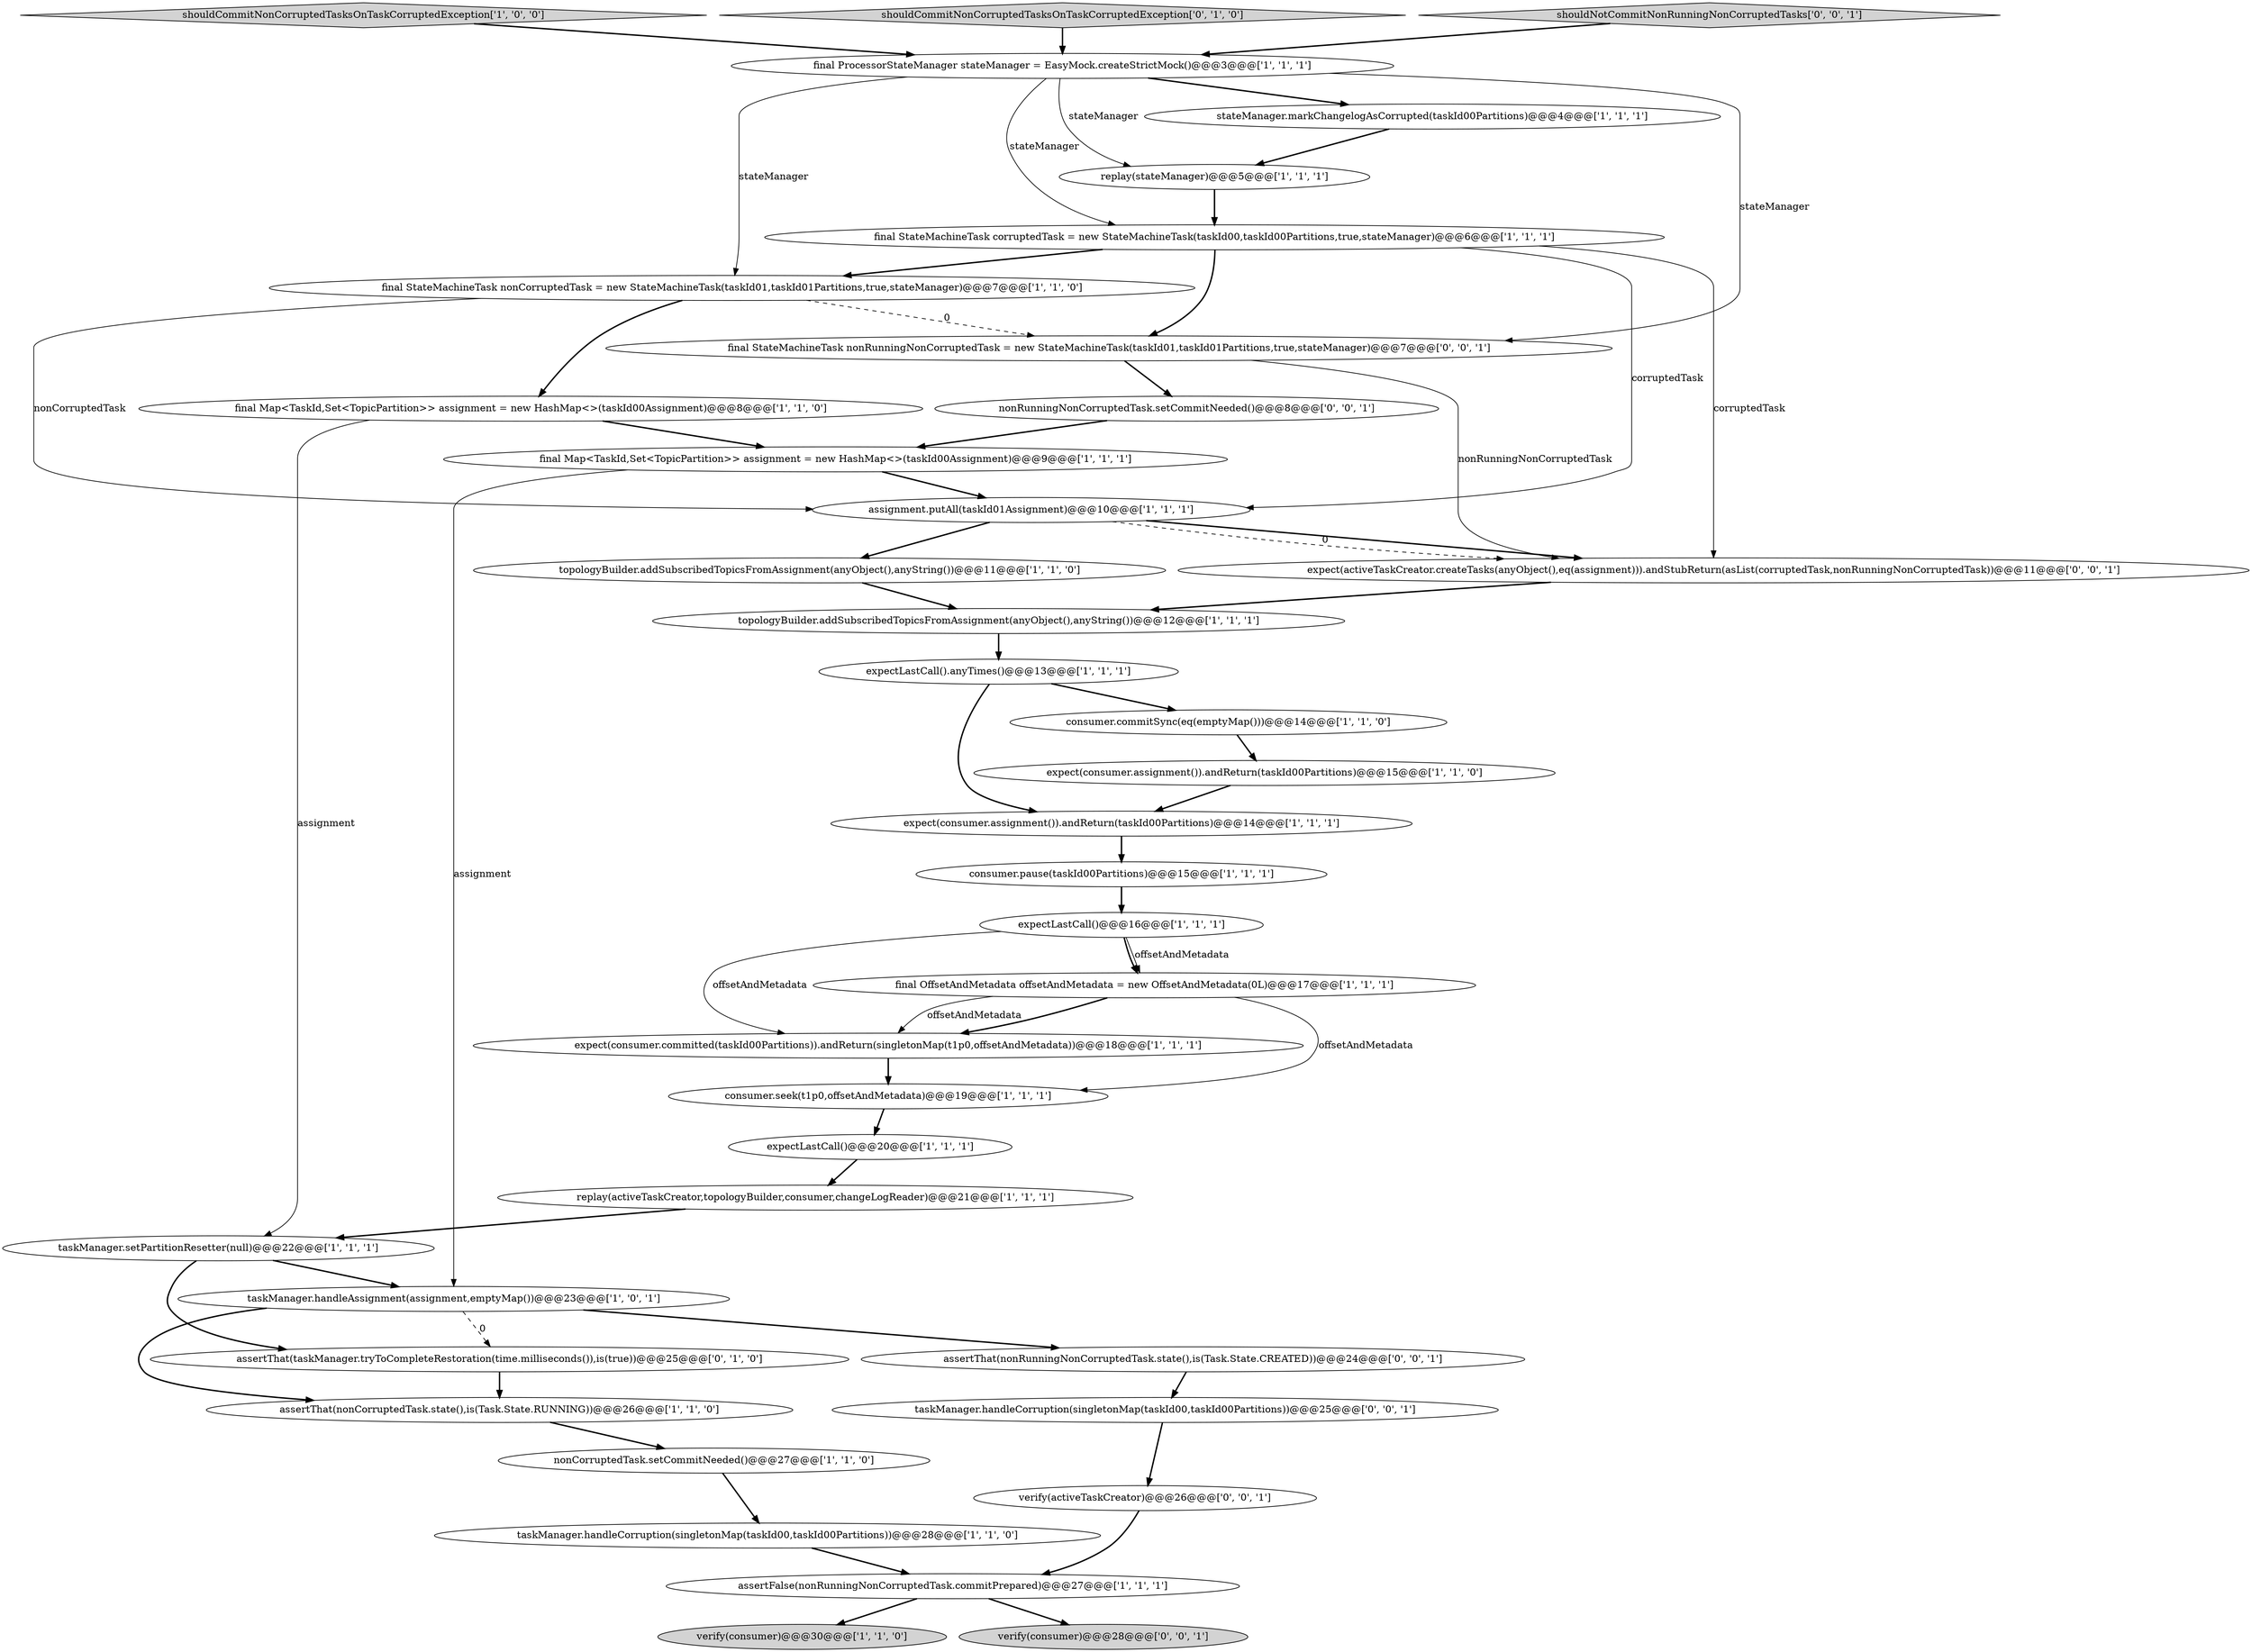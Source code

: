 digraph {
24 [style = filled, label = "shouldCommitNonCorruptedTasksOnTaskCorruptedException['1', '0', '0']", fillcolor = lightgray, shape = diamond image = "AAA0AAABBB1BBB"];
4 [style = filled, label = "assignment.putAll(taskId01Assignment)@@@10@@@['1', '1', '1']", fillcolor = white, shape = ellipse image = "AAA0AAABBB1BBB"];
1 [style = filled, label = "taskManager.handleAssignment(assignment,emptyMap())@@@23@@@['1', '0', '1']", fillcolor = white, shape = ellipse image = "AAA0AAABBB1BBB"];
0 [style = filled, label = "expectLastCall()@@@20@@@['1', '1', '1']", fillcolor = white, shape = ellipse image = "AAA0AAABBB1BBB"];
3 [style = filled, label = "consumer.pause(taskId00Partitions)@@@15@@@['1', '1', '1']", fillcolor = white, shape = ellipse image = "AAA0AAABBB1BBB"];
19 [style = filled, label = "verify(consumer)@@@30@@@['1', '1', '0']", fillcolor = lightgray, shape = ellipse image = "AAA0AAABBB1BBB"];
6 [style = filled, label = "expect(consumer.committed(taskId00Partitions)).andReturn(singletonMap(t1p0,offsetAndMetadata))@@@18@@@['1', '1', '1']", fillcolor = white, shape = ellipse image = "AAA0AAABBB1BBB"];
17 [style = filled, label = "replay(activeTaskCreator,topologyBuilder,consumer,changeLogReader)@@@21@@@['1', '1', '1']", fillcolor = white, shape = ellipse image = "AAA0AAABBB1BBB"];
25 [style = filled, label = "final StateMachineTask corruptedTask = new StateMachineTask(taskId00,taskId00Partitions,true,stateManager)@@@6@@@['1', '1', '1']", fillcolor = white, shape = ellipse image = "AAA0AAABBB1BBB"];
16 [style = filled, label = "final Map<TaskId,Set<TopicPartition>> assignment = new HashMap<>(taskId00Assignment)@@@9@@@['1', '1', '1']", fillcolor = white, shape = ellipse image = "AAA0AAABBB1BBB"];
29 [style = filled, label = "shouldCommitNonCorruptedTasksOnTaskCorruptedException['0', '1', '0']", fillcolor = lightgray, shape = diamond image = "AAA0AAABBB2BBB"];
7 [style = filled, label = "final OffsetAndMetadata offsetAndMetadata = new OffsetAndMetadata(0L)@@@17@@@['1', '1', '1']", fillcolor = white, shape = ellipse image = "AAA0AAABBB1BBB"];
31 [style = filled, label = "shouldNotCommitNonRunningNonCorruptedTasks['0', '0', '1']", fillcolor = lightgray, shape = diamond image = "AAA0AAABBB3BBB"];
35 [style = filled, label = "taskManager.handleCorruption(singletonMap(taskId00,taskId00Partitions))@@@25@@@['0', '0', '1']", fillcolor = white, shape = ellipse image = "AAA0AAABBB3BBB"];
20 [style = filled, label = "expectLastCall().anyTimes()@@@13@@@['1', '1', '1']", fillcolor = white, shape = ellipse image = "AAA0AAABBB1BBB"];
18 [style = filled, label = "assertFalse(nonRunningNonCorruptedTask.commitPrepared)@@@27@@@['1', '1', '1']", fillcolor = white, shape = ellipse image = "AAA0AAABBB1BBB"];
37 [style = filled, label = "final StateMachineTask nonRunningNonCorruptedTask = new StateMachineTask(taskId01,taskId01Partitions,true,stateManager)@@@7@@@['0', '0', '1']", fillcolor = white, shape = ellipse image = "AAA0AAABBB3BBB"];
10 [style = filled, label = "stateManager.markChangelogAsCorrupted(taskId00Partitions)@@@4@@@['1', '1', '1']", fillcolor = white, shape = ellipse image = "AAA0AAABBB1BBB"];
15 [style = filled, label = "final ProcessorStateManager stateManager = EasyMock.createStrictMock()@@@3@@@['1', '1', '1']", fillcolor = white, shape = ellipse image = "AAA0AAABBB1BBB"];
12 [style = filled, label = "nonCorruptedTask.setCommitNeeded()@@@27@@@['1', '1', '0']", fillcolor = white, shape = ellipse image = "AAA0AAABBB1BBB"];
2 [style = filled, label = "topologyBuilder.addSubscribedTopicsFromAssignment(anyObject(),anyString())@@@11@@@['1', '1', '0']", fillcolor = white, shape = ellipse image = "AAA0AAABBB1BBB"];
5 [style = filled, label = "consumer.seek(t1p0,offsetAndMetadata)@@@19@@@['1', '1', '1']", fillcolor = white, shape = ellipse image = "AAA0AAABBB1BBB"];
30 [style = filled, label = "assertThat(taskManager.tryToCompleteRestoration(time.milliseconds()),is(true))@@@25@@@['0', '1', '0']", fillcolor = white, shape = ellipse image = "AAA1AAABBB2BBB"];
14 [style = filled, label = "assertThat(nonCorruptedTask.state(),is(Task.State.RUNNING))@@@26@@@['1', '1', '0']", fillcolor = white, shape = ellipse image = "AAA0AAABBB1BBB"];
28 [style = filled, label = "consumer.commitSync(eq(emptyMap()))@@@14@@@['1', '1', '0']", fillcolor = white, shape = ellipse image = "AAA0AAABBB1BBB"];
22 [style = filled, label = "expect(consumer.assignment()).andReturn(taskId00Partitions)@@@14@@@['1', '1', '1']", fillcolor = white, shape = ellipse image = "AAA0AAABBB1BBB"];
34 [style = filled, label = "expect(activeTaskCreator.createTasks(anyObject(),eq(assignment))).andStubReturn(asList(corruptedTask,nonRunningNonCorruptedTask))@@@11@@@['0', '0', '1']", fillcolor = white, shape = ellipse image = "AAA0AAABBB3BBB"];
36 [style = filled, label = "assertThat(nonRunningNonCorruptedTask.state(),is(Task.State.CREATED))@@@24@@@['0', '0', '1']", fillcolor = white, shape = ellipse image = "AAA0AAABBB3BBB"];
26 [style = filled, label = "topologyBuilder.addSubscribedTopicsFromAssignment(anyObject(),anyString())@@@12@@@['1', '1', '1']", fillcolor = white, shape = ellipse image = "AAA0AAABBB1BBB"];
32 [style = filled, label = "nonRunningNonCorruptedTask.setCommitNeeded()@@@8@@@['0', '0', '1']", fillcolor = white, shape = ellipse image = "AAA0AAABBB3BBB"];
8 [style = filled, label = "final Map<TaskId,Set<TopicPartition>> assignment = new HashMap<>(taskId00Assignment)@@@8@@@['1', '1', '0']", fillcolor = white, shape = ellipse image = "AAA0AAABBB1BBB"];
9 [style = filled, label = "taskManager.setPartitionResetter(null)@@@22@@@['1', '1', '1']", fillcolor = white, shape = ellipse image = "AAA0AAABBB1BBB"];
38 [style = filled, label = "verify(activeTaskCreator)@@@26@@@['0', '0', '1']", fillcolor = white, shape = ellipse image = "AAA0AAABBB3BBB"];
13 [style = filled, label = "taskManager.handleCorruption(singletonMap(taskId00,taskId00Partitions))@@@28@@@['1', '1', '0']", fillcolor = white, shape = ellipse image = "AAA0AAABBB1BBB"];
23 [style = filled, label = "expect(consumer.assignment()).andReturn(taskId00Partitions)@@@15@@@['1', '1', '0']", fillcolor = white, shape = ellipse image = "AAA0AAABBB1BBB"];
21 [style = filled, label = "expectLastCall()@@@16@@@['1', '1', '1']", fillcolor = white, shape = ellipse image = "AAA0AAABBB1BBB"];
33 [style = filled, label = "verify(consumer)@@@28@@@['0', '0', '1']", fillcolor = lightgray, shape = ellipse image = "AAA0AAABBB3BBB"];
11 [style = filled, label = "replay(stateManager)@@@5@@@['1', '1', '1']", fillcolor = white, shape = ellipse image = "AAA0AAABBB1BBB"];
27 [style = filled, label = "final StateMachineTask nonCorruptedTask = new StateMachineTask(taskId01,taskId01Partitions,true,stateManager)@@@7@@@['1', '1', '0']", fillcolor = white, shape = ellipse image = "AAA0AAABBB1BBB"];
8->16 [style = bold, label=""];
11->25 [style = bold, label=""];
8->9 [style = solid, label="assignment"];
23->22 [style = bold, label=""];
4->34 [style = bold, label=""];
1->30 [style = dashed, label="0"];
15->11 [style = solid, label="stateManager"];
21->6 [style = solid, label="offsetAndMetadata"];
2->26 [style = bold, label=""];
16->4 [style = bold, label=""];
38->18 [style = bold, label=""];
22->3 [style = bold, label=""];
26->20 [style = bold, label=""];
3->21 [style = bold, label=""];
24->15 [style = bold, label=""];
20->22 [style = bold, label=""];
7->6 [style = bold, label=""];
15->27 [style = solid, label="stateManager"];
37->34 [style = solid, label="nonRunningNonCorruptedTask"];
28->23 [style = bold, label=""];
18->33 [style = bold, label=""];
14->12 [style = bold, label=""];
27->37 [style = dashed, label="0"];
10->11 [style = bold, label=""];
37->32 [style = bold, label=""];
1->14 [style = bold, label=""];
9->30 [style = bold, label=""];
13->18 [style = bold, label=""];
4->2 [style = bold, label=""];
12->13 [style = bold, label=""];
27->8 [style = bold, label=""];
5->0 [style = bold, label=""];
16->1 [style = solid, label="assignment"];
7->5 [style = solid, label="offsetAndMetadata"];
18->19 [style = bold, label=""];
7->6 [style = solid, label="offsetAndMetadata"];
25->4 [style = solid, label="corruptedTask"];
27->4 [style = solid, label="nonCorruptedTask"];
35->38 [style = bold, label=""];
17->9 [style = bold, label=""];
6->5 [style = bold, label=""];
0->17 [style = bold, label=""];
21->7 [style = bold, label=""];
20->28 [style = bold, label=""];
32->16 [style = bold, label=""];
29->15 [style = bold, label=""];
1->36 [style = bold, label=""];
21->7 [style = solid, label="offsetAndMetadata"];
4->34 [style = dashed, label="0"];
15->25 [style = solid, label="stateManager"];
25->27 [style = bold, label=""];
30->14 [style = bold, label=""];
25->37 [style = bold, label=""];
31->15 [style = bold, label=""];
9->1 [style = bold, label=""];
34->26 [style = bold, label=""];
15->10 [style = bold, label=""];
36->35 [style = bold, label=""];
25->34 [style = solid, label="corruptedTask"];
15->37 [style = solid, label="stateManager"];
}
